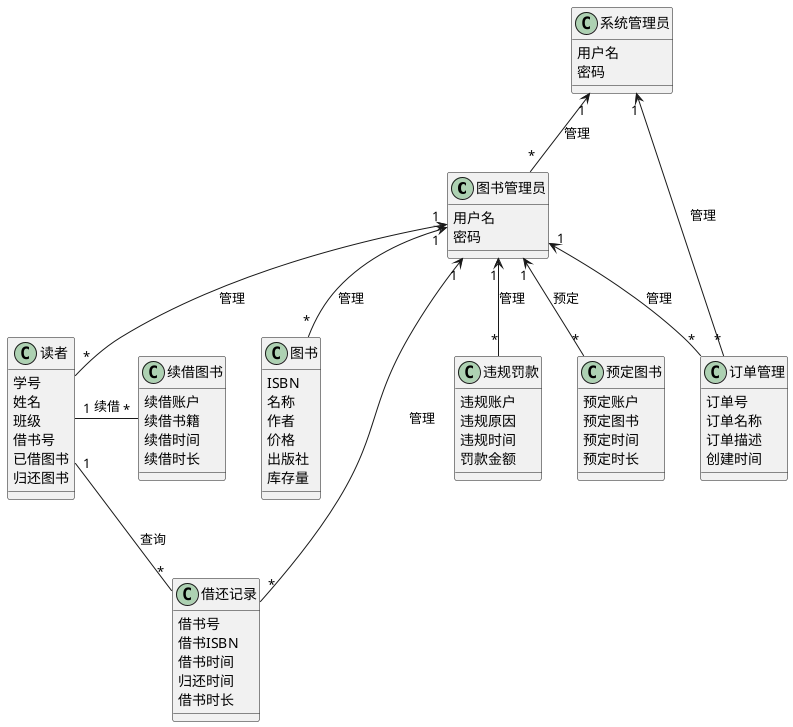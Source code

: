 @startuml
class 图书管理员{
用户名
密码
}
class 读者{
学号
姓名
班级
借书号
已借图书
归还图书
}
class 系统管理员{
用户名
密码
}
class 图书{
ISBN
名称
作者
价格
出版社
库存量
}
class 借还记录{
借书号
借书ISBN
借书时间
归还时间
借书时长
}
class 违规罚款{
违规账户
违规原因
违规时间
罚款金额
}
class 续借图书{
续借账户
续借书籍
续借时间
续借时长
}
class 预定图书{
预定账户
预定图书
预定时间
预定时长
}
class 订单管理{
订单号
订单名称
订单描述
创建时间
}

系统管理员"1"<-- "*"图书管理员:管理
图书管理员"1"<--"*"读者:管理
图书管理员"1"<--"*"图书:管理
图书管理员"1"<--"*"订单管理:管理
图书管理员"1"<--"*"预定图书:预定
图书管理员"1"<--"*"违规罚款:管理
图书管理员"1"<--"*"借还记录:管理
系统管理员"1"<--"*"订单管理:管理

读者"1"--"*"借还记录:查询
读者"1"-"*"续借图书:续借


@enduml
